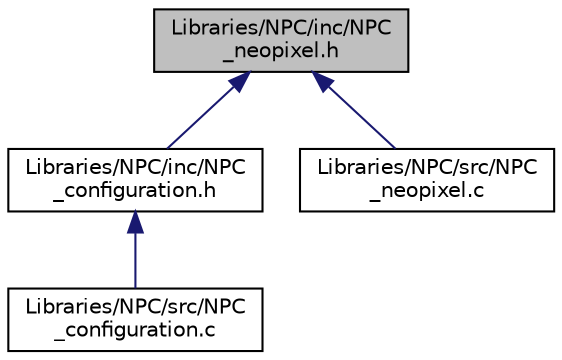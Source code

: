 digraph "Libraries/NPC/inc/NPC_neopixel.h"
{
  edge [fontname="Helvetica",fontsize="10",labelfontname="Helvetica",labelfontsize="10"];
  node [fontname="Helvetica",fontsize="10",shape=record];
  Node7 [label="Libraries/NPC/inc/NPC\l_neopixel.h",height=0.2,width=0.4,color="black", fillcolor="grey75", style="filled", fontcolor="black"];
  Node7 -> Node8 [dir="back",color="midnightblue",fontsize="10",style="solid",fontname="Helvetica"];
  Node8 [label="Libraries/NPC/inc/NPC\l_configuration.h",height=0.2,width=0.4,color="black", fillcolor="white", style="filled",URL="$_n_p_c__configuration_8h.html",tooltip="This file contains all the main initialization prototypes used by the NPC. "];
  Node8 -> Node9 [dir="back",color="midnightblue",fontsize="10",style="solid",fontname="Helvetica"];
  Node9 [label="Libraries/NPC/src/NPC\l_configuration.c",height=0.2,width=0.4,color="black", fillcolor="white", style="filled",URL="$_n_p_c__configuration_8c.html",tooltip="This file contains all the main initialization functions used by the NPC. "];
  Node7 -> Node10 [dir="back",color="midnightblue",fontsize="10",style="solid",fontname="Helvetica"];
  Node10 [label="Libraries/NPC/src/NPC\l_neopixel.c",height=0.2,width=0.4,color="black", fillcolor="white", style="filled",URL="$_n_p_c__neopixel_8c.html",tooltip="This file provides firmware functions to manage the neopixels. "];
}
